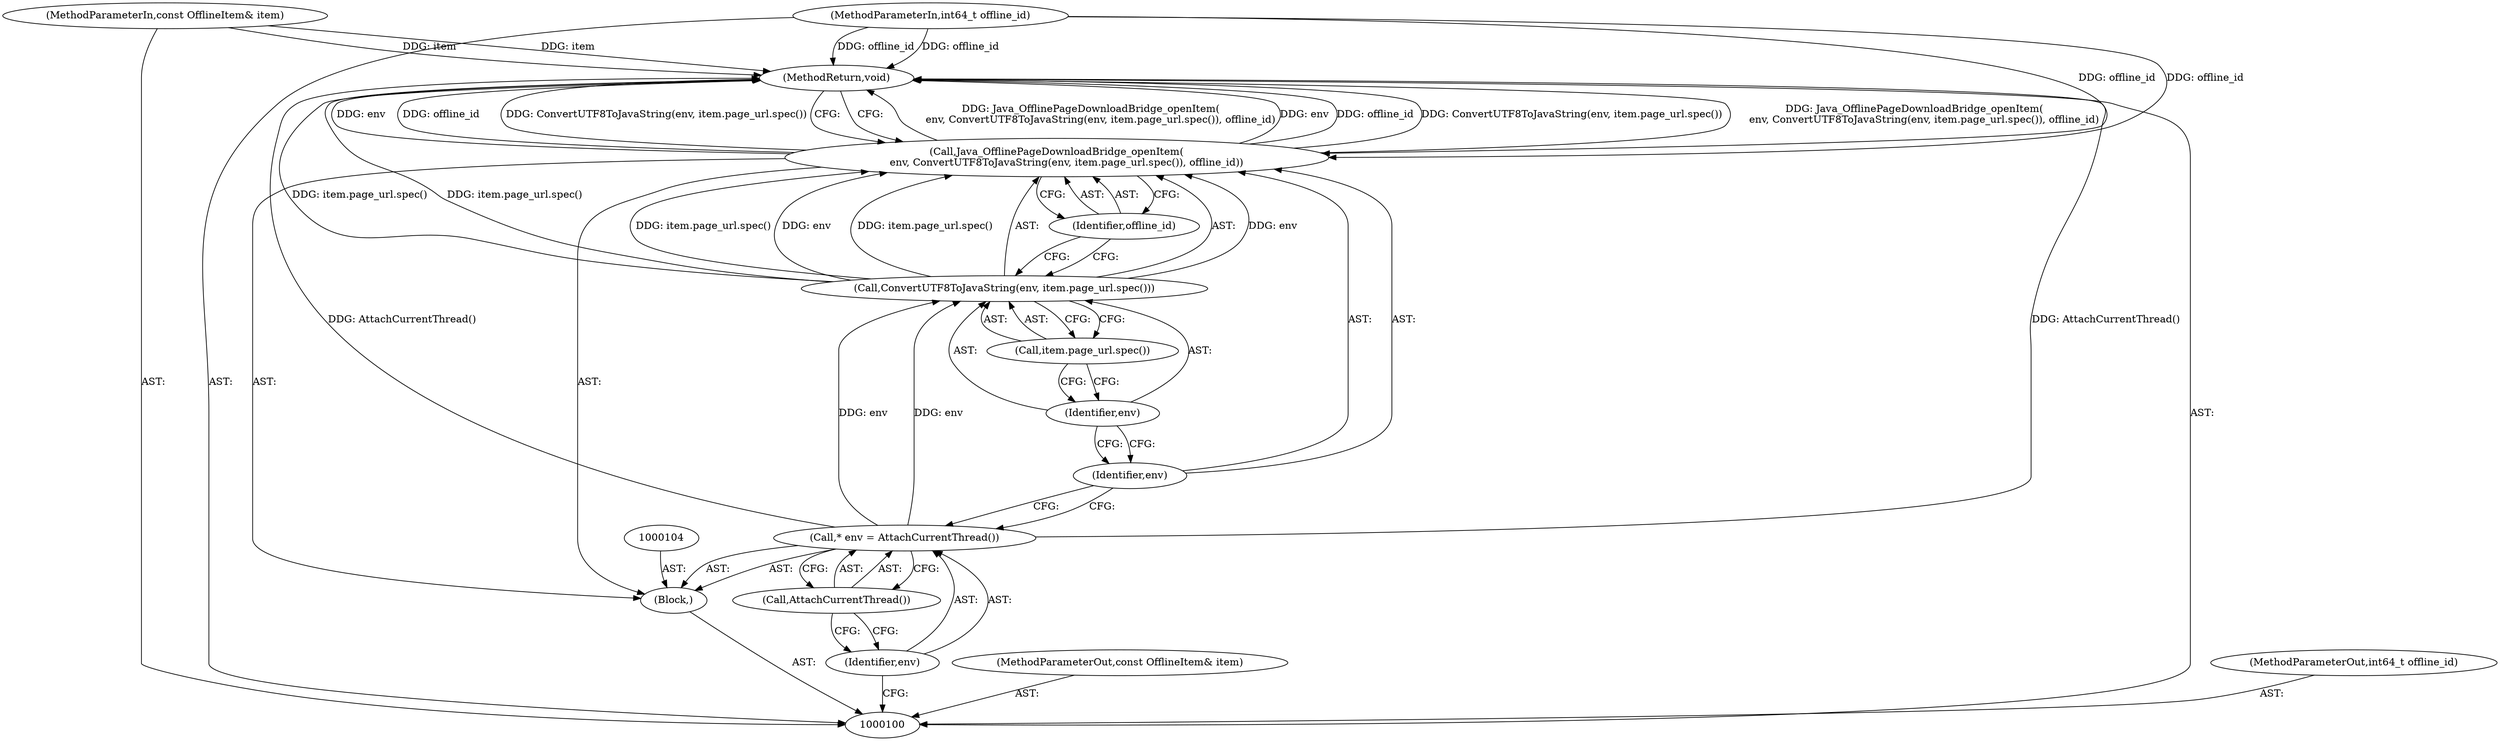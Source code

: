 digraph "1_Chrome_0b1b7baa4695c945a1b0bea1f0636f1219139e8e" {
"1000114" [label="(MethodReturn,void)"];
"1000101" [label="(MethodParameterIn,const OfflineItem& item)"];
"1000142" [label="(MethodParameterOut,const OfflineItem& item)"];
"1000102" [label="(MethodParameterIn,int64_t offline_id)"];
"1000143" [label="(MethodParameterOut,int64_t offline_id)"];
"1000103" [label="(Block,)"];
"1000106" [label="(Identifier,env)"];
"1000107" [label="(Call,AttachCurrentThread())"];
"1000105" [label="(Call,* env = AttachCurrentThread())"];
"1000108" [label="(Call,Java_OfflinePageDownloadBridge_openItem(\n      env, ConvertUTF8ToJavaString(env, item.page_url.spec()), offline_id))"];
"1000110" [label="(Call,ConvertUTF8ToJavaString(env, item.page_url.spec()))"];
"1000111" [label="(Identifier,env)"];
"1000112" [label="(Call,item.page_url.spec())"];
"1000109" [label="(Identifier,env)"];
"1000113" [label="(Identifier,offline_id)"];
"1000114" -> "1000100"  [label="AST: "];
"1000114" -> "1000108"  [label="CFG: "];
"1000108" -> "1000114"  [label="DDG: Java_OfflinePageDownloadBridge_openItem(\n      env, ConvertUTF8ToJavaString(env, item.page_url.spec()), offline_id)"];
"1000108" -> "1000114"  [label="DDG: env"];
"1000108" -> "1000114"  [label="DDG: offline_id"];
"1000108" -> "1000114"  [label="DDG: ConvertUTF8ToJavaString(env, item.page_url.spec())"];
"1000105" -> "1000114"  [label="DDG: AttachCurrentThread()"];
"1000102" -> "1000114"  [label="DDG: offline_id"];
"1000110" -> "1000114"  [label="DDG: item.page_url.spec()"];
"1000101" -> "1000114"  [label="DDG: item"];
"1000101" -> "1000100"  [label="AST: "];
"1000101" -> "1000114"  [label="DDG: item"];
"1000142" -> "1000100"  [label="AST: "];
"1000102" -> "1000100"  [label="AST: "];
"1000102" -> "1000114"  [label="DDG: offline_id"];
"1000102" -> "1000108"  [label="DDG: offline_id"];
"1000143" -> "1000100"  [label="AST: "];
"1000103" -> "1000100"  [label="AST: "];
"1000104" -> "1000103"  [label="AST: "];
"1000105" -> "1000103"  [label="AST: "];
"1000108" -> "1000103"  [label="AST: "];
"1000106" -> "1000105"  [label="AST: "];
"1000106" -> "1000100"  [label="CFG: "];
"1000107" -> "1000106"  [label="CFG: "];
"1000107" -> "1000105"  [label="AST: "];
"1000107" -> "1000106"  [label="CFG: "];
"1000105" -> "1000107"  [label="CFG: "];
"1000105" -> "1000103"  [label="AST: "];
"1000105" -> "1000107"  [label="CFG: "];
"1000106" -> "1000105"  [label="AST: "];
"1000107" -> "1000105"  [label="AST: "];
"1000109" -> "1000105"  [label="CFG: "];
"1000105" -> "1000114"  [label="DDG: AttachCurrentThread()"];
"1000105" -> "1000110"  [label="DDG: env"];
"1000108" -> "1000103"  [label="AST: "];
"1000108" -> "1000113"  [label="CFG: "];
"1000109" -> "1000108"  [label="AST: "];
"1000110" -> "1000108"  [label="AST: "];
"1000113" -> "1000108"  [label="AST: "];
"1000114" -> "1000108"  [label="CFG: "];
"1000108" -> "1000114"  [label="DDG: Java_OfflinePageDownloadBridge_openItem(\n      env, ConvertUTF8ToJavaString(env, item.page_url.spec()), offline_id)"];
"1000108" -> "1000114"  [label="DDG: env"];
"1000108" -> "1000114"  [label="DDG: offline_id"];
"1000108" -> "1000114"  [label="DDG: ConvertUTF8ToJavaString(env, item.page_url.spec())"];
"1000110" -> "1000108"  [label="DDG: env"];
"1000110" -> "1000108"  [label="DDG: item.page_url.spec()"];
"1000102" -> "1000108"  [label="DDG: offline_id"];
"1000110" -> "1000108"  [label="AST: "];
"1000110" -> "1000112"  [label="CFG: "];
"1000111" -> "1000110"  [label="AST: "];
"1000112" -> "1000110"  [label="AST: "];
"1000113" -> "1000110"  [label="CFG: "];
"1000110" -> "1000114"  [label="DDG: item.page_url.spec()"];
"1000110" -> "1000108"  [label="DDG: env"];
"1000110" -> "1000108"  [label="DDG: item.page_url.spec()"];
"1000105" -> "1000110"  [label="DDG: env"];
"1000111" -> "1000110"  [label="AST: "];
"1000111" -> "1000109"  [label="CFG: "];
"1000112" -> "1000111"  [label="CFG: "];
"1000112" -> "1000110"  [label="AST: "];
"1000112" -> "1000111"  [label="CFG: "];
"1000110" -> "1000112"  [label="CFG: "];
"1000109" -> "1000108"  [label="AST: "];
"1000109" -> "1000105"  [label="CFG: "];
"1000111" -> "1000109"  [label="CFG: "];
"1000113" -> "1000108"  [label="AST: "];
"1000113" -> "1000110"  [label="CFG: "];
"1000108" -> "1000113"  [label="CFG: "];
}
